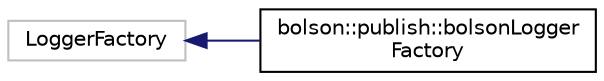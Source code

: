digraph "Graphical Class Hierarchy"
{
 // LATEX_PDF_SIZE
  edge [fontname="Helvetica",fontsize="10",labelfontname="Helvetica",labelfontsize="10"];
  node [fontname="Helvetica",fontsize="10",shape=record];
  rankdir="LR";
  Node23 [label="LoggerFactory",height=0.2,width=0.4,color="grey75", fillcolor="white", style="filled",tooltip=" "];
  Node23 -> Node0 [dir="back",color="midnightblue",fontsize="10",style="solid",fontname="Helvetica"];
  Node0 [label="bolson::publish::bolsonLogger\lFactory",height=0.2,width=0.4,color="black", fillcolor="white", style="filled",URL="$classbolson_1_1publish_1_1bolson_logger_factory.html",tooltip="Factory function for the custom Pulsar logger."];
}
